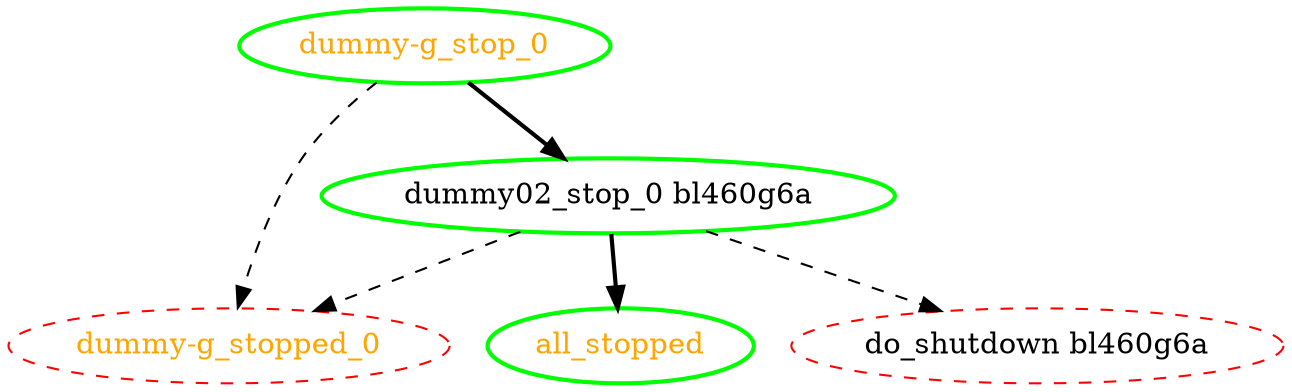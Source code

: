 digraph "g" {
"all_stopped" [ style=bold color="green" fontcolor="orange"]
"do_shutdown bl460g6a" [ style=dashed color="red" fontcolor="black"]
"dummy-g_stop_0" -> "dummy-g_stopped_0" [ style = dashed]
"dummy-g_stop_0" -> "dummy02_stop_0 bl460g6a" [ style = bold]
"dummy-g_stop_0" [ style=bold color="green" fontcolor="orange"]
"dummy-g_stopped_0" [ style=dashed color="red" fontcolor="orange"]
"dummy02_stop_0 bl460g6a" -> "all_stopped" [ style = bold]
"dummy02_stop_0 bl460g6a" -> "do_shutdown bl460g6a" [ style = dashed]
"dummy02_stop_0 bl460g6a" -> "dummy-g_stopped_0" [ style = dashed]
"dummy02_stop_0 bl460g6a" [ style=bold color="green" fontcolor="black"]
}
